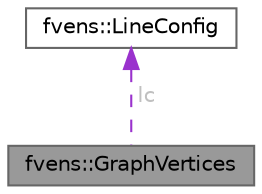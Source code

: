 digraph "fvens::GraphVertices"
{
 // LATEX_PDF_SIZE
  bgcolor="transparent";
  edge [fontname=Helvetica,fontsize=10,labelfontname=Helvetica,labelfontsize=10];
  node [fontname=Helvetica,fontsize=10,shape=box,height=0.2,width=0.4];
  Node1 [id="Node000001",label="fvens::GraphVertices",height=0.2,width=0.4,color="gray40", fillcolor="grey60", style="filled", fontcolor="black",tooltip="Details needed."];
  Node2 -> Node1 [id="edge1_Node000001_Node000002",dir="back",color="darkorchid3",style="dashed",tooltip=" ",label=" lc",fontcolor="grey" ];
  Node2 [id="Node000002",label="fvens::LineConfig",height=0.2,width=0.4,color="gray40", fillcolor="white", style="filled",URL="$structfvens_1_1LineConfig.html",tooltip="Description of lines in the mesh."];
}
